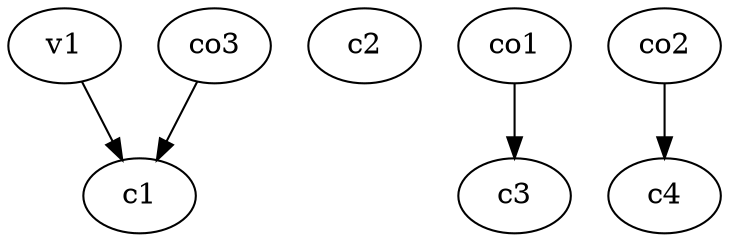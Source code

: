 strict digraph  {
c1;
c2;
c3;
c4;
v1;
co1;
co2;
co3;
v1 -> c1  [weight=1];
co1 -> c3  [weight=1];
co2 -> c4  [weight=1];
co3 -> c1  [weight=1];
}
